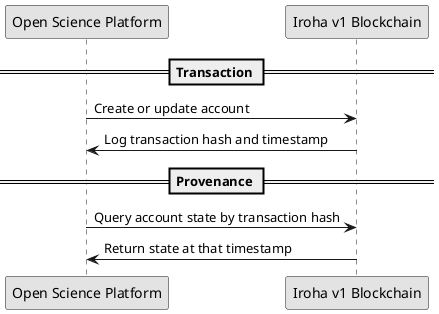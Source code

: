 @startuml

skinparam monochrome true

' title Transaction logging and provenance query

== Transaction ==

participant "Open Science Platform" as Platform
participant "Iroha v1 Blockchain" as Iroha

Platform -> Iroha: Create or update account
Iroha -> Platform: Log transaction hash and timestamp

== Provenance ==

Platform -> Iroha: Query account state by transaction hash
Iroha -> Platform: Return state at that timestamp

@enduml
